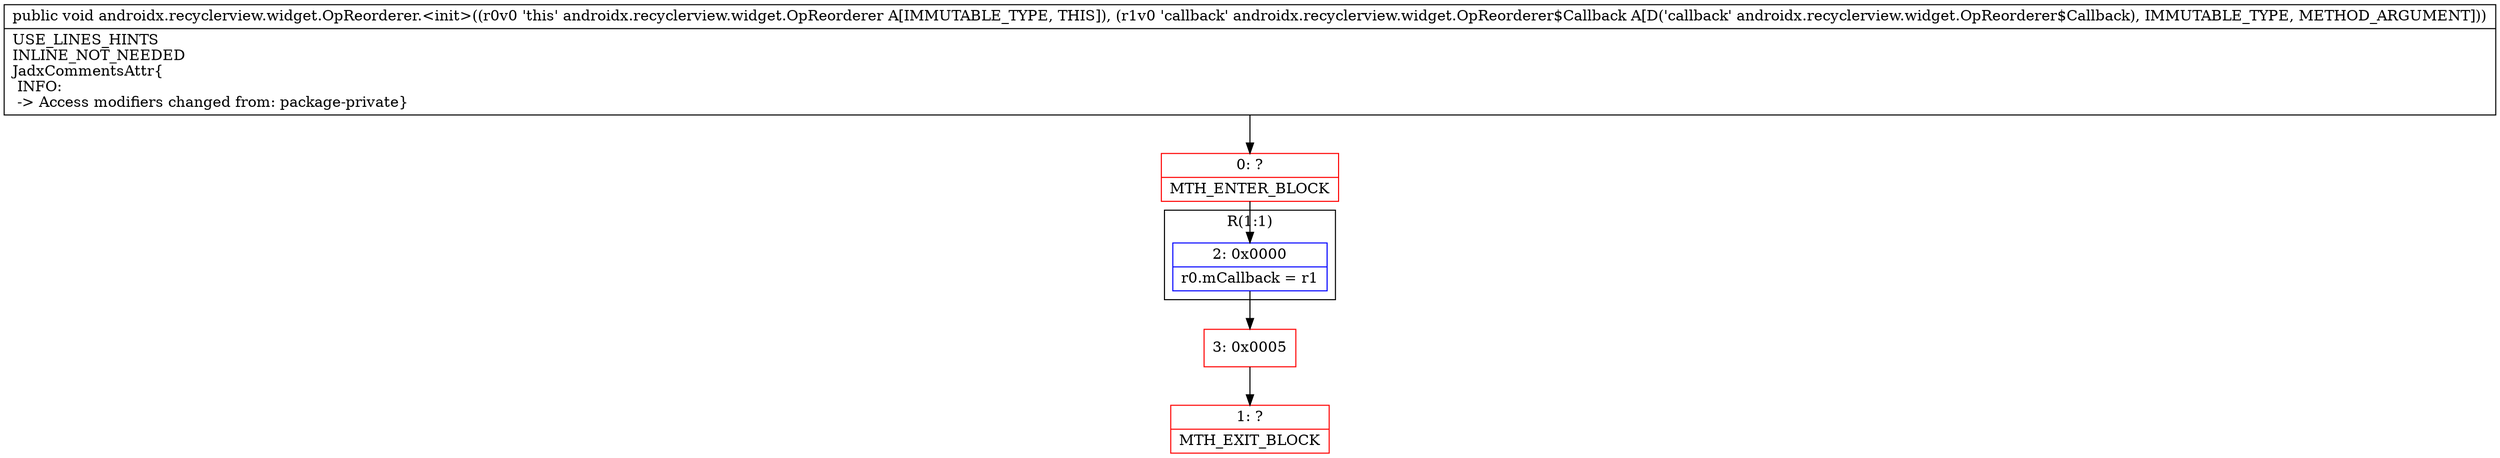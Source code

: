 digraph "CFG forandroidx.recyclerview.widget.OpReorderer.\<init\>(Landroidx\/recyclerview\/widget\/OpReorderer$Callback;)V" {
subgraph cluster_Region_184743303 {
label = "R(1:1)";
node [shape=record,color=blue];
Node_2 [shape=record,label="{2\:\ 0x0000|r0.mCallback = r1\l}"];
}
Node_0 [shape=record,color=red,label="{0\:\ ?|MTH_ENTER_BLOCK\l}"];
Node_3 [shape=record,color=red,label="{3\:\ 0x0005}"];
Node_1 [shape=record,color=red,label="{1\:\ ?|MTH_EXIT_BLOCK\l}"];
MethodNode[shape=record,label="{public void androidx.recyclerview.widget.OpReorderer.\<init\>((r0v0 'this' androidx.recyclerview.widget.OpReorderer A[IMMUTABLE_TYPE, THIS]), (r1v0 'callback' androidx.recyclerview.widget.OpReorderer$Callback A[D('callback' androidx.recyclerview.widget.OpReorderer$Callback), IMMUTABLE_TYPE, METHOD_ARGUMENT]))  | USE_LINES_HINTS\lINLINE_NOT_NEEDED\lJadxCommentsAttr\{\l INFO: \l \-\> Access modifiers changed from: package\-private\}\l}"];
MethodNode -> Node_0;Node_2 -> Node_3;
Node_0 -> Node_2;
Node_3 -> Node_1;
}

